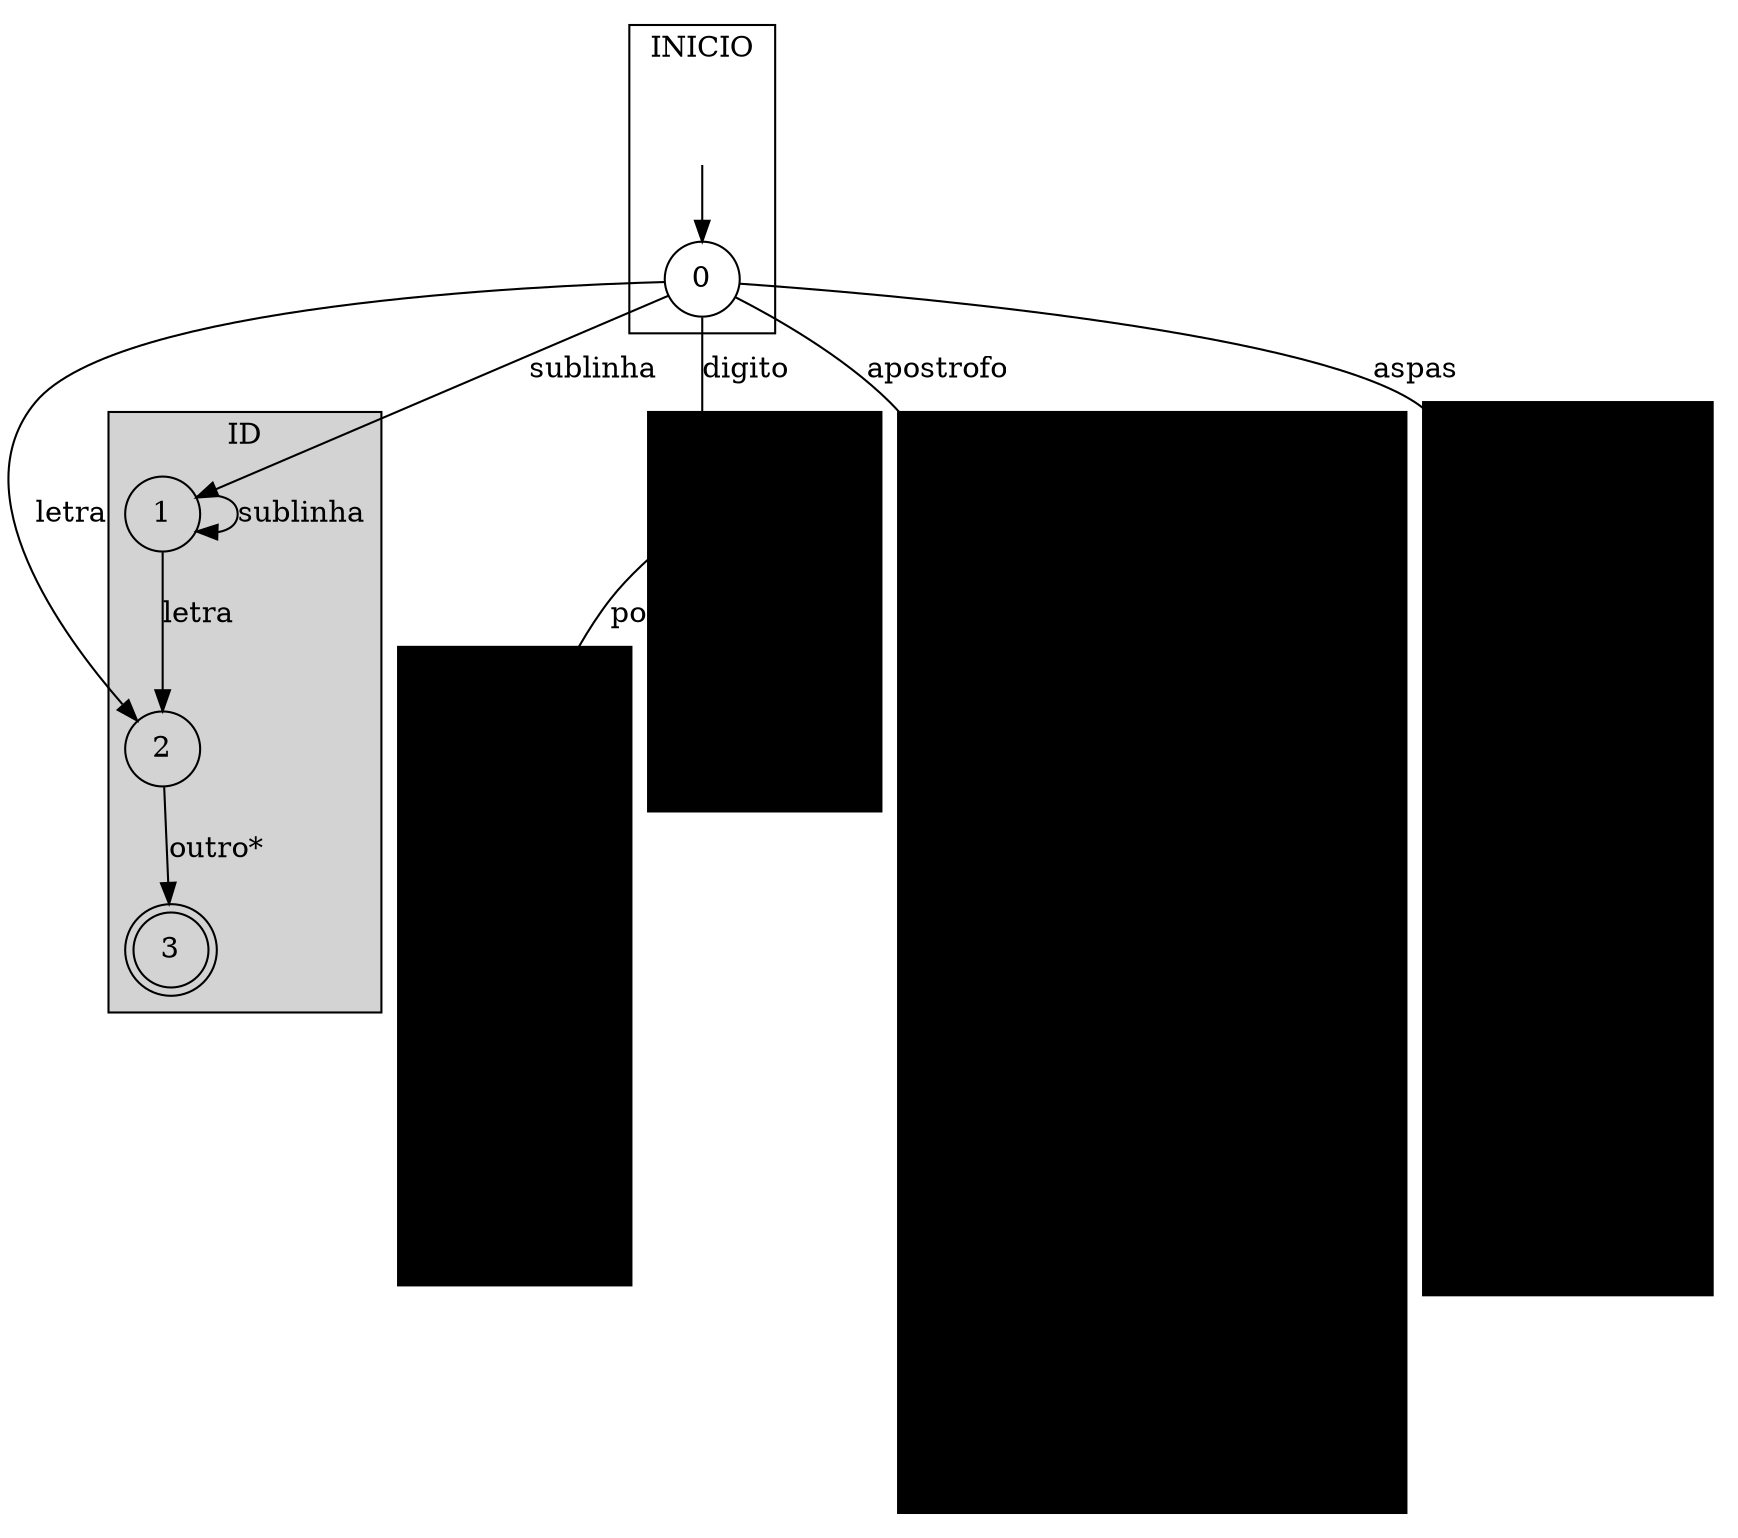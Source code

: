 digraph {
	subgraph cluster_start {
		label=INICIO;

		Inicio [label="", shape=none];
		0 [shape=circle];
		Inicio -> 0;
	}

	subgraph cluster_id {
		label=ID;
		style=filled;

		1 [shape=circle];
		2 [shape=circle];
		3 [shape=doublecircle];

		0 -> 1 [label=sublinha];
		1 -> 1 [label=sublinha];
		0 -> 2 [label=letra];
		1 -> 2 [label=letra];
		2 -> 3 [label="outro*"];
	}

	subgraph cluster_intcon {
		label=INTCON;
		style=filled;
		color="#faf";

		4 [shape=circle];
		5 [shape=doublecircle];

		0 -> 4 [label=digito];
		4 -> 4 [label=digito];
		4 -> 5 [label="outro*"];
	}

	subgraph cluster_realcon {
		label=REALCON;
		style=filled;
		color="#88d";

		6 [shape=circle];
		7 [shape=circle];
		8 [shape=doublecircle];

		4 -> 6 [label=ponto];
		6 -> 7 [label=digito];
		7 -> 7 [label=digito];
		7 -> 8 [label="outro*"];
	}

	subgraph cluster_charcon {
		label=CHARCON;
		style=filled;
		color="#8d8";

		9 [shape=circle];
		10 [shape=circle];
		11 [shape=circle];
		12 [shape=doublecircle];
		13 [shape=circle];
		14 [shape=circle];
		15 [shape=circle];
		16 [shape=circle];

		0 -> 9 [label=apostrofo];
		9 -> 10 [label=ch];
		9 -> 13 [label=contrabarra];
		10 -> 11 [label=apostrofo];
		11 -> 12 [label="outro*"];
		13 -> 14 [label=n];
		13 -> 15 [label=0];
		14 -> 16 [label=apostrofo];
		15 -> 16 [label=apostrofo];
		16 -> 12 [label="outro*"];
	}

	subgraph cluster_stringcon {
		label=STRINGCON;
		style=filled;
		color="#d88";

		17 [shape=circle];
		18 [shape=circle];
		19 [shape=doublecircle];
		20 [shape=circle];

		0 -> 17 [label=aspas];
		17 -> 18 [label=aspas];
		17 -> 20 [label=ch];
		18 -> 19 [label="outro*"];
		20 -> 18 [label=aspas];
	}
}
